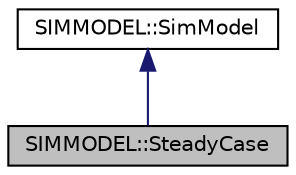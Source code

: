 digraph "SIMMODEL::SteadyCase"
{
 // LATEX_PDF_SIZE
  edge [fontname="Helvetica",fontsize="10",labelfontname="Helvetica",labelfontsize="10"];
  node [fontname="Helvetica",fontsize="10",shape=record];
  Node1 [label="SIMMODEL::SteadyCase",height=0.2,width=0.4,color="black", fillcolor="grey75", style="filled", fontcolor="black",tooltip=" "];
  Node2 -> Node1 [dir="back",color="midnightblue",fontsize="10",style="solid",fontname="Helvetica"];
  Node2 [label="SIMMODEL::SimModel",height=0.2,width=0.4,color="black", fillcolor="white", style="filled",URL="$classSIMMODEL_1_1SimModel.html",tooltip=" "];
}
